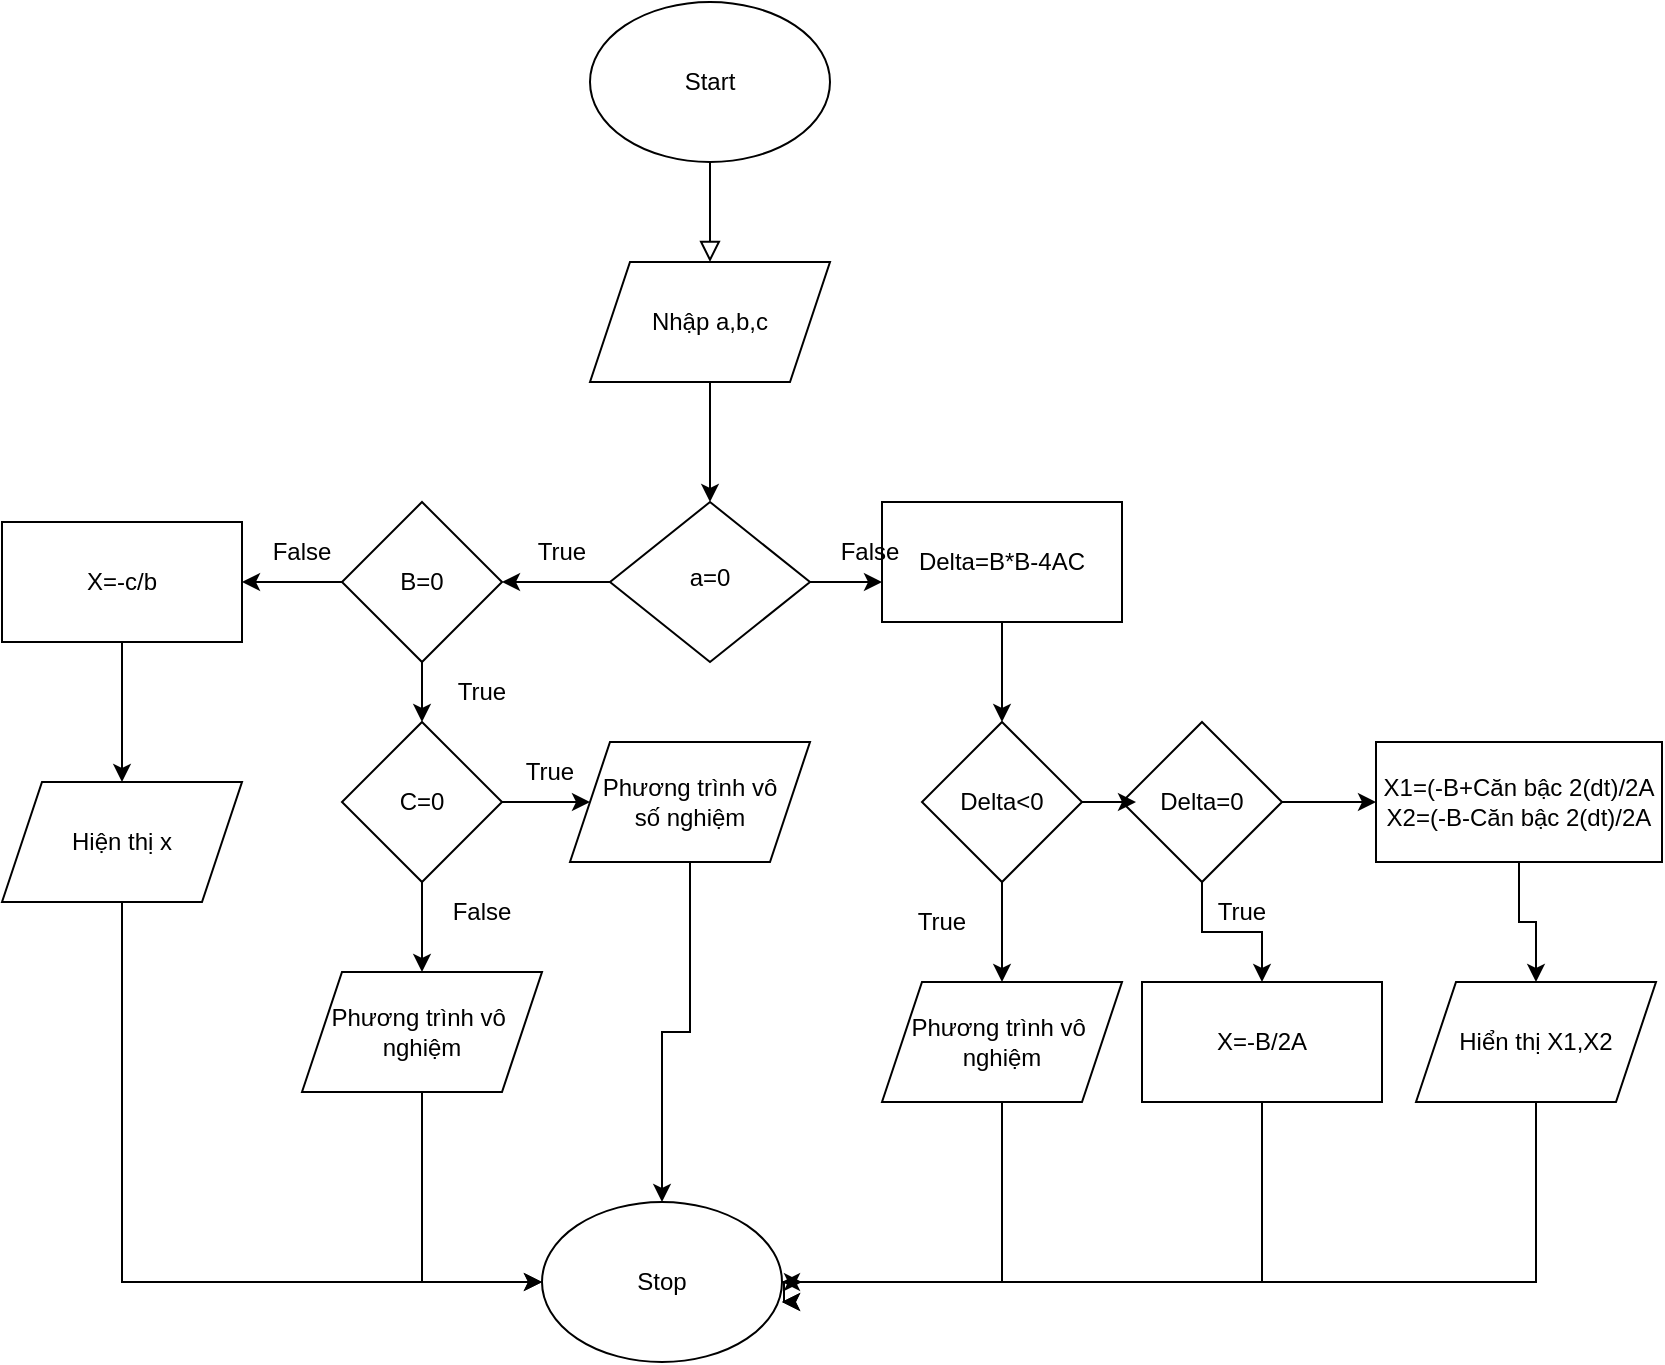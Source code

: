 <mxfile version="24.8.6">
  <diagram id="C5RBs43oDa-KdzZeNtuy" name="Page-1">
    <mxGraphModel dx="1434" dy="772" grid="1" gridSize="10" guides="1" tooltips="1" connect="1" arrows="1" fold="1" page="1" pageScale="1" pageWidth="827" pageHeight="1169" math="0" shadow="0">
      <root>
        <mxCell id="WIyWlLk6GJQsqaUBKTNV-0" />
        <mxCell id="WIyWlLk6GJQsqaUBKTNV-1" parent="WIyWlLk6GJQsqaUBKTNV-0" />
        <mxCell id="WIyWlLk6GJQsqaUBKTNV-2" value="" style="rounded=0;html=1;jettySize=auto;orthogonalLoop=1;fontSize=11;endArrow=block;endFill=0;endSize=8;strokeWidth=1;shadow=0;labelBackgroundColor=none;edgeStyle=orthogonalEdgeStyle;" parent="WIyWlLk6GJQsqaUBKTNV-1" edge="1">
          <mxGeometry relative="1" as="geometry">
            <mxPoint x="354" y="120" as="sourcePoint" />
            <mxPoint x="354" y="170" as="targetPoint" />
          </mxGeometry>
        </mxCell>
        <mxCell id="coWbZ_NVhzIhV_GhFUpz-4" style="edgeStyle=orthogonalEdgeStyle;rounded=0;orthogonalLoop=1;jettySize=auto;html=1;exitX=0;exitY=0.5;exitDx=0;exitDy=0;entryX=1;entryY=0.5;entryDx=0;entryDy=0;" edge="1" parent="WIyWlLk6GJQsqaUBKTNV-1" source="WIyWlLk6GJQsqaUBKTNV-10" target="coWbZ_NVhzIhV_GhFUpz-3">
          <mxGeometry relative="1" as="geometry" />
        </mxCell>
        <mxCell id="coWbZ_NVhzIhV_GhFUpz-21" style="edgeStyle=orthogonalEdgeStyle;rounded=0;orthogonalLoop=1;jettySize=auto;html=1;exitX=1;exitY=0.5;exitDx=0;exitDy=0;" edge="1" parent="WIyWlLk6GJQsqaUBKTNV-1" source="WIyWlLk6GJQsqaUBKTNV-10" target="coWbZ_NVhzIhV_GhFUpz-20">
          <mxGeometry relative="1" as="geometry">
            <Array as="points">
              <mxPoint x="530" y="330" />
              <mxPoint x="530" y="330" />
            </Array>
          </mxGeometry>
        </mxCell>
        <mxCell id="WIyWlLk6GJQsqaUBKTNV-10" value="a=0" style="rhombus;whiteSpace=wrap;html=1;shadow=0;fontFamily=Helvetica;fontSize=12;align=center;strokeWidth=1;spacing=6;spacingTop=-4;" parent="WIyWlLk6GJQsqaUBKTNV-1" vertex="1">
          <mxGeometry x="304" y="290" width="100" height="80" as="geometry" />
        </mxCell>
        <mxCell id="coWbZ_NVhzIhV_GhFUpz-0" value="Start" style="ellipse;whiteSpace=wrap;html=1;" vertex="1" parent="WIyWlLk6GJQsqaUBKTNV-1">
          <mxGeometry x="294" y="40" width="120" height="80" as="geometry" />
        </mxCell>
        <mxCell id="coWbZ_NVhzIhV_GhFUpz-2" style="edgeStyle=orthogonalEdgeStyle;rounded=0;orthogonalLoop=1;jettySize=auto;html=1;" edge="1" parent="WIyWlLk6GJQsqaUBKTNV-1" source="coWbZ_NVhzIhV_GhFUpz-1" target="WIyWlLk6GJQsqaUBKTNV-10">
          <mxGeometry relative="1" as="geometry" />
        </mxCell>
        <mxCell id="coWbZ_NVhzIhV_GhFUpz-1" value="Nhập a,b,c" style="shape=parallelogram;perimeter=parallelogramPerimeter;whiteSpace=wrap;html=1;fixedSize=1;" vertex="1" parent="WIyWlLk6GJQsqaUBKTNV-1">
          <mxGeometry x="294" y="170" width="120" height="60" as="geometry" />
        </mxCell>
        <mxCell id="coWbZ_NVhzIhV_GhFUpz-7" style="edgeStyle=orthogonalEdgeStyle;rounded=0;orthogonalLoop=1;jettySize=auto;html=1;entryX=1;entryY=0.5;entryDx=0;entryDy=0;" edge="1" parent="WIyWlLk6GJQsqaUBKTNV-1" source="coWbZ_NVhzIhV_GhFUpz-3" target="coWbZ_NVhzIhV_GhFUpz-6">
          <mxGeometry relative="1" as="geometry" />
        </mxCell>
        <mxCell id="coWbZ_NVhzIhV_GhFUpz-13" style="edgeStyle=orthogonalEdgeStyle;rounded=0;orthogonalLoop=1;jettySize=auto;html=1;exitX=0.5;exitY=1;exitDx=0;exitDy=0;entryX=0.5;entryY=0;entryDx=0;entryDy=0;" edge="1" parent="WIyWlLk6GJQsqaUBKTNV-1" source="coWbZ_NVhzIhV_GhFUpz-3" target="coWbZ_NVhzIhV_GhFUpz-11">
          <mxGeometry relative="1" as="geometry" />
        </mxCell>
        <mxCell id="coWbZ_NVhzIhV_GhFUpz-3" value="B=0" style="rhombus;whiteSpace=wrap;html=1;" vertex="1" parent="WIyWlLk6GJQsqaUBKTNV-1">
          <mxGeometry x="170" y="290" width="80" height="80" as="geometry" />
        </mxCell>
        <mxCell id="coWbZ_NVhzIhV_GhFUpz-5" value="True" style="text;html=1;align=center;verticalAlign=middle;whiteSpace=wrap;rounded=0;" vertex="1" parent="WIyWlLk6GJQsqaUBKTNV-1">
          <mxGeometry x="250" y="300" width="60" height="30" as="geometry" />
        </mxCell>
        <mxCell id="coWbZ_NVhzIhV_GhFUpz-9" style="edgeStyle=orthogonalEdgeStyle;rounded=0;orthogonalLoop=1;jettySize=auto;html=1;exitX=0.5;exitY=1;exitDx=0;exitDy=0;" edge="1" parent="WIyWlLk6GJQsqaUBKTNV-1" source="coWbZ_NVhzIhV_GhFUpz-6" target="coWbZ_NVhzIhV_GhFUpz-8">
          <mxGeometry relative="1" as="geometry" />
        </mxCell>
        <mxCell id="coWbZ_NVhzIhV_GhFUpz-6" value="X=-c/b" style="rounded=0;whiteSpace=wrap;html=1;" vertex="1" parent="WIyWlLk6GJQsqaUBKTNV-1">
          <mxGeometry y="300" width="120" height="60" as="geometry" />
        </mxCell>
        <mxCell id="coWbZ_NVhzIhV_GhFUpz-42" style="edgeStyle=orthogonalEdgeStyle;rounded=0;orthogonalLoop=1;jettySize=auto;html=1;exitX=0.5;exitY=1;exitDx=0;exitDy=0;" edge="1" parent="WIyWlLk6GJQsqaUBKTNV-1" source="coWbZ_NVhzIhV_GhFUpz-8">
          <mxGeometry relative="1" as="geometry">
            <mxPoint x="270" y="680" as="targetPoint" />
            <Array as="points">
              <mxPoint x="60" y="680" />
            </Array>
          </mxGeometry>
        </mxCell>
        <mxCell id="coWbZ_NVhzIhV_GhFUpz-8" value="Hiện thị x" style="shape=parallelogram;perimeter=parallelogramPerimeter;whiteSpace=wrap;html=1;fixedSize=1;" vertex="1" parent="WIyWlLk6GJQsqaUBKTNV-1">
          <mxGeometry y="430" width="120" height="60" as="geometry" />
        </mxCell>
        <mxCell id="coWbZ_NVhzIhV_GhFUpz-10" value="False" style="text;html=1;align=center;verticalAlign=middle;whiteSpace=wrap;rounded=0;" vertex="1" parent="WIyWlLk6GJQsqaUBKTNV-1">
          <mxGeometry x="120" y="300" width="60" height="30" as="geometry" />
        </mxCell>
        <mxCell id="coWbZ_NVhzIhV_GhFUpz-14" style="edgeStyle=orthogonalEdgeStyle;rounded=0;orthogonalLoop=1;jettySize=auto;html=1;exitX=0.5;exitY=1;exitDx=0;exitDy=0;entryX=0.5;entryY=0;entryDx=0;entryDy=0;" edge="1" parent="WIyWlLk6GJQsqaUBKTNV-1" source="coWbZ_NVhzIhV_GhFUpz-11" target="coWbZ_NVhzIhV_GhFUpz-12">
          <mxGeometry relative="1" as="geometry" />
        </mxCell>
        <mxCell id="coWbZ_NVhzIhV_GhFUpz-18" style="edgeStyle=orthogonalEdgeStyle;rounded=0;orthogonalLoop=1;jettySize=auto;html=1;exitX=1;exitY=0.5;exitDx=0;exitDy=0;" edge="1" parent="WIyWlLk6GJQsqaUBKTNV-1" source="coWbZ_NVhzIhV_GhFUpz-11" target="coWbZ_NVhzIhV_GhFUpz-17">
          <mxGeometry relative="1" as="geometry" />
        </mxCell>
        <mxCell id="coWbZ_NVhzIhV_GhFUpz-11" value="C=0" style="rhombus;whiteSpace=wrap;html=1;" vertex="1" parent="WIyWlLk6GJQsqaUBKTNV-1">
          <mxGeometry x="170" y="400" width="80" height="80" as="geometry" />
        </mxCell>
        <mxCell id="coWbZ_NVhzIhV_GhFUpz-41" style="edgeStyle=orthogonalEdgeStyle;rounded=0;orthogonalLoop=1;jettySize=auto;html=1;exitX=0.5;exitY=1;exitDx=0;exitDy=0;entryX=0;entryY=0.5;entryDx=0;entryDy=0;" edge="1" parent="WIyWlLk6GJQsqaUBKTNV-1" source="coWbZ_NVhzIhV_GhFUpz-12" target="coWbZ_NVhzIhV_GhFUpz-36">
          <mxGeometry relative="1" as="geometry" />
        </mxCell>
        <mxCell id="coWbZ_NVhzIhV_GhFUpz-12" value="Phương trình vô&amp;nbsp;&lt;div&gt;nghiệm&lt;/div&gt;" style="shape=parallelogram;perimeter=parallelogramPerimeter;whiteSpace=wrap;html=1;fixedSize=1;" vertex="1" parent="WIyWlLk6GJQsqaUBKTNV-1">
          <mxGeometry x="150" y="525" width="120" height="60" as="geometry" />
        </mxCell>
        <mxCell id="coWbZ_NVhzIhV_GhFUpz-15" value="True" style="text;html=1;align=center;verticalAlign=middle;whiteSpace=wrap;rounded=0;" vertex="1" parent="WIyWlLk6GJQsqaUBKTNV-1">
          <mxGeometry x="210" y="370" width="60" height="30" as="geometry" />
        </mxCell>
        <mxCell id="coWbZ_NVhzIhV_GhFUpz-16" value="False" style="text;html=1;align=center;verticalAlign=middle;whiteSpace=wrap;rounded=0;" vertex="1" parent="WIyWlLk6GJQsqaUBKTNV-1">
          <mxGeometry x="210" y="480" width="60" height="30" as="geometry" />
        </mxCell>
        <mxCell id="coWbZ_NVhzIhV_GhFUpz-43" style="edgeStyle=orthogonalEdgeStyle;rounded=0;orthogonalLoop=1;jettySize=auto;html=1;exitX=0.5;exitY=1;exitDx=0;exitDy=0;" edge="1" parent="WIyWlLk6GJQsqaUBKTNV-1" source="coWbZ_NVhzIhV_GhFUpz-17" target="coWbZ_NVhzIhV_GhFUpz-36">
          <mxGeometry relative="1" as="geometry" />
        </mxCell>
        <mxCell id="coWbZ_NVhzIhV_GhFUpz-17" value="Phương trình vô&lt;div&gt;số nghiệm&lt;/div&gt;" style="shape=parallelogram;perimeter=parallelogramPerimeter;whiteSpace=wrap;html=1;fixedSize=1;" vertex="1" parent="WIyWlLk6GJQsqaUBKTNV-1">
          <mxGeometry x="284" y="410" width="120" height="60" as="geometry" />
        </mxCell>
        <mxCell id="coWbZ_NVhzIhV_GhFUpz-19" value="True" style="text;html=1;align=center;verticalAlign=middle;whiteSpace=wrap;rounded=0;" vertex="1" parent="WIyWlLk6GJQsqaUBKTNV-1">
          <mxGeometry x="244" y="410" width="60" height="30" as="geometry" />
        </mxCell>
        <mxCell id="coWbZ_NVhzIhV_GhFUpz-24" style="edgeStyle=orthogonalEdgeStyle;rounded=0;orthogonalLoop=1;jettySize=auto;html=1;exitX=0.5;exitY=1;exitDx=0;exitDy=0;" edge="1" parent="WIyWlLk6GJQsqaUBKTNV-1" source="coWbZ_NVhzIhV_GhFUpz-20" target="coWbZ_NVhzIhV_GhFUpz-23">
          <mxGeometry relative="1" as="geometry" />
        </mxCell>
        <mxCell id="coWbZ_NVhzIhV_GhFUpz-20" value="Delta=B*B-4AC" style="rounded=0;whiteSpace=wrap;html=1;" vertex="1" parent="WIyWlLk6GJQsqaUBKTNV-1">
          <mxGeometry x="440" y="290" width="120" height="60" as="geometry" />
        </mxCell>
        <mxCell id="coWbZ_NVhzIhV_GhFUpz-22" value="False" style="text;html=1;align=center;verticalAlign=middle;whiteSpace=wrap;rounded=0;" vertex="1" parent="WIyWlLk6GJQsqaUBKTNV-1">
          <mxGeometry x="404" y="300" width="60" height="30" as="geometry" />
        </mxCell>
        <mxCell id="coWbZ_NVhzIhV_GhFUpz-26" style="edgeStyle=orthogonalEdgeStyle;rounded=0;orthogonalLoop=1;jettySize=auto;html=1;exitX=0.5;exitY=1;exitDx=0;exitDy=0;entryX=0.5;entryY=0;entryDx=0;entryDy=0;" edge="1" parent="WIyWlLk6GJQsqaUBKTNV-1" source="coWbZ_NVhzIhV_GhFUpz-23">
          <mxGeometry relative="1" as="geometry">
            <mxPoint x="500" y="530" as="targetPoint" />
          </mxGeometry>
        </mxCell>
        <mxCell id="coWbZ_NVhzIhV_GhFUpz-23" value="Delta&amp;lt;0" style="rhombus;whiteSpace=wrap;html=1;" vertex="1" parent="WIyWlLk6GJQsqaUBKTNV-1">
          <mxGeometry x="460" y="400" width="80" height="80" as="geometry" />
        </mxCell>
        <mxCell id="coWbZ_NVhzIhV_GhFUpz-27" value="True" style="text;html=1;align=center;verticalAlign=middle;whiteSpace=wrap;rounded=0;" vertex="1" parent="WIyWlLk6GJQsqaUBKTNV-1">
          <mxGeometry x="440" y="485" width="60" height="30" as="geometry" />
        </mxCell>
        <mxCell id="coWbZ_NVhzIhV_GhFUpz-44" style="edgeStyle=orthogonalEdgeStyle;rounded=0;orthogonalLoop=1;jettySize=auto;html=1;entryX=1;entryY=0.5;entryDx=0;entryDy=0;" edge="1" parent="WIyWlLk6GJQsqaUBKTNV-1" source="coWbZ_NVhzIhV_GhFUpz-28" target="coWbZ_NVhzIhV_GhFUpz-36">
          <mxGeometry relative="1" as="geometry">
            <Array as="points">
              <mxPoint x="500" y="680" />
            </Array>
          </mxGeometry>
        </mxCell>
        <mxCell id="coWbZ_NVhzIhV_GhFUpz-28" value="Phương trình vô&amp;nbsp;&lt;div&gt;nghiệm&lt;/div&gt;" style="shape=parallelogram;perimeter=parallelogramPerimeter;whiteSpace=wrap;html=1;fixedSize=1;" vertex="1" parent="WIyWlLk6GJQsqaUBKTNV-1">
          <mxGeometry x="440" y="530" width="120" height="60" as="geometry" />
        </mxCell>
        <mxCell id="coWbZ_NVhzIhV_GhFUpz-32" style="edgeStyle=orthogonalEdgeStyle;rounded=0;orthogonalLoop=1;jettySize=auto;html=1;exitX=1;exitY=0.5;exitDx=0;exitDy=0;entryX=0;entryY=0.5;entryDx=0;entryDy=0;" edge="1" parent="WIyWlLk6GJQsqaUBKTNV-1" source="coWbZ_NVhzIhV_GhFUpz-29">
          <mxGeometry relative="1" as="geometry">
            <mxPoint x="687" y="440" as="targetPoint" />
          </mxGeometry>
        </mxCell>
        <mxCell id="coWbZ_NVhzIhV_GhFUpz-34" style="edgeStyle=orthogonalEdgeStyle;rounded=0;orthogonalLoop=1;jettySize=auto;html=1;exitX=0.5;exitY=1;exitDx=0;exitDy=0;entryX=0.5;entryY=0;entryDx=0;entryDy=0;" edge="1" parent="WIyWlLk6GJQsqaUBKTNV-1" source="coWbZ_NVhzIhV_GhFUpz-29" target="coWbZ_NVhzIhV_GhFUpz-33">
          <mxGeometry relative="1" as="geometry" />
        </mxCell>
        <mxCell id="coWbZ_NVhzIhV_GhFUpz-29" value="Delta=0" style="rhombus;whiteSpace=wrap;html=1;" vertex="1" parent="WIyWlLk6GJQsqaUBKTNV-1">
          <mxGeometry x="560" y="400" width="80" height="80" as="geometry" />
        </mxCell>
        <mxCell id="coWbZ_NVhzIhV_GhFUpz-30" style="edgeStyle=orthogonalEdgeStyle;rounded=0;orthogonalLoop=1;jettySize=auto;html=1;exitX=1;exitY=0.5;exitDx=0;exitDy=0;entryX=0.088;entryY=0.488;entryDx=0;entryDy=0;entryPerimeter=0;" edge="1" parent="WIyWlLk6GJQsqaUBKTNV-1" source="coWbZ_NVhzIhV_GhFUpz-23" target="coWbZ_NVhzIhV_GhFUpz-29">
          <mxGeometry relative="1" as="geometry" />
        </mxCell>
        <mxCell id="coWbZ_NVhzIhV_GhFUpz-40" style="edgeStyle=orthogonalEdgeStyle;rounded=0;orthogonalLoop=1;jettySize=auto;html=1;entryX=0.5;entryY=0;entryDx=0;entryDy=0;" edge="1" parent="WIyWlLk6GJQsqaUBKTNV-1" source="coWbZ_NVhzIhV_GhFUpz-31" target="coWbZ_NVhzIhV_GhFUpz-39">
          <mxGeometry relative="1" as="geometry" />
        </mxCell>
        <mxCell id="coWbZ_NVhzIhV_GhFUpz-31" value="X1=(-B+Căn bậc 2(dt)/2A&lt;div&gt;X2=(-B-Căn bậc 2(dt)/2A&lt;/div&gt;" style="rounded=0;whiteSpace=wrap;html=1;" vertex="1" parent="WIyWlLk6GJQsqaUBKTNV-1">
          <mxGeometry x="687" y="410" width="143" height="60" as="geometry" />
        </mxCell>
        <mxCell id="coWbZ_NVhzIhV_GhFUpz-45" style="edgeStyle=orthogonalEdgeStyle;rounded=0;orthogonalLoop=1;jettySize=auto;html=1;exitX=0.5;exitY=1;exitDx=0;exitDy=0;" edge="1" parent="WIyWlLk6GJQsqaUBKTNV-1" source="coWbZ_NVhzIhV_GhFUpz-33">
          <mxGeometry relative="1" as="geometry">
            <mxPoint x="390" y="690" as="targetPoint" />
            <Array as="points">
              <mxPoint x="630" y="680" />
              <mxPoint x="391" y="680" />
            </Array>
          </mxGeometry>
        </mxCell>
        <mxCell id="coWbZ_NVhzIhV_GhFUpz-33" value="X=-B/2A" style="rounded=0;whiteSpace=wrap;html=1;" vertex="1" parent="WIyWlLk6GJQsqaUBKTNV-1">
          <mxGeometry x="570" y="530" width="120" height="60" as="geometry" />
        </mxCell>
        <mxCell id="coWbZ_NVhzIhV_GhFUpz-35" value="True" style="text;html=1;align=center;verticalAlign=middle;whiteSpace=wrap;rounded=0;" vertex="1" parent="WIyWlLk6GJQsqaUBKTNV-1">
          <mxGeometry x="590" y="480" width="60" height="30" as="geometry" />
        </mxCell>
        <mxCell id="coWbZ_NVhzIhV_GhFUpz-47" style="edgeStyle=orthogonalEdgeStyle;rounded=0;orthogonalLoop=1;jettySize=auto;html=1;exitX=1;exitY=0.5;exitDx=0;exitDy=0;" edge="1" parent="WIyWlLk6GJQsqaUBKTNV-1" source="coWbZ_NVhzIhV_GhFUpz-36">
          <mxGeometry relative="1" as="geometry">
            <mxPoint x="400" y="680" as="targetPoint" />
          </mxGeometry>
        </mxCell>
        <mxCell id="coWbZ_NVhzIhV_GhFUpz-36" value="Stop" style="ellipse;whiteSpace=wrap;html=1;" vertex="1" parent="WIyWlLk6GJQsqaUBKTNV-1">
          <mxGeometry x="270" y="640" width="120" height="80" as="geometry" />
        </mxCell>
        <mxCell id="coWbZ_NVhzIhV_GhFUpz-46" style="edgeStyle=orthogonalEdgeStyle;rounded=0;orthogonalLoop=1;jettySize=auto;html=1;exitX=0.5;exitY=1;exitDx=0;exitDy=0;" edge="1" parent="WIyWlLk6GJQsqaUBKTNV-1" source="coWbZ_NVhzIhV_GhFUpz-39">
          <mxGeometry relative="1" as="geometry">
            <mxPoint x="390" y="690" as="targetPoint" />
            <Array as="points">
              <mxPoint x="767" y="680" />
              <mxPoint x="391" y="680" />
            </Array>
          </mxGeometry>
        </mxCell>
        <mxCell id="coWbZ_NVhzIhV_GhFUpz-39" value="Hiển thị X1,X2" style="shape=parallelogram;perimeter=parallelogramPerimeter;whiteSpace=wrap;html=1;fixedSize=1;" vertex="1" parent="WIyWlLk6GJQsqaUBKTNV-1">
          <mxGeometry x="707" y="530" width="120" height="60" as="geometry" />
        </mxCell>
      </root>
    </mxGraphModel>
  </diagram>
</mxfile>
